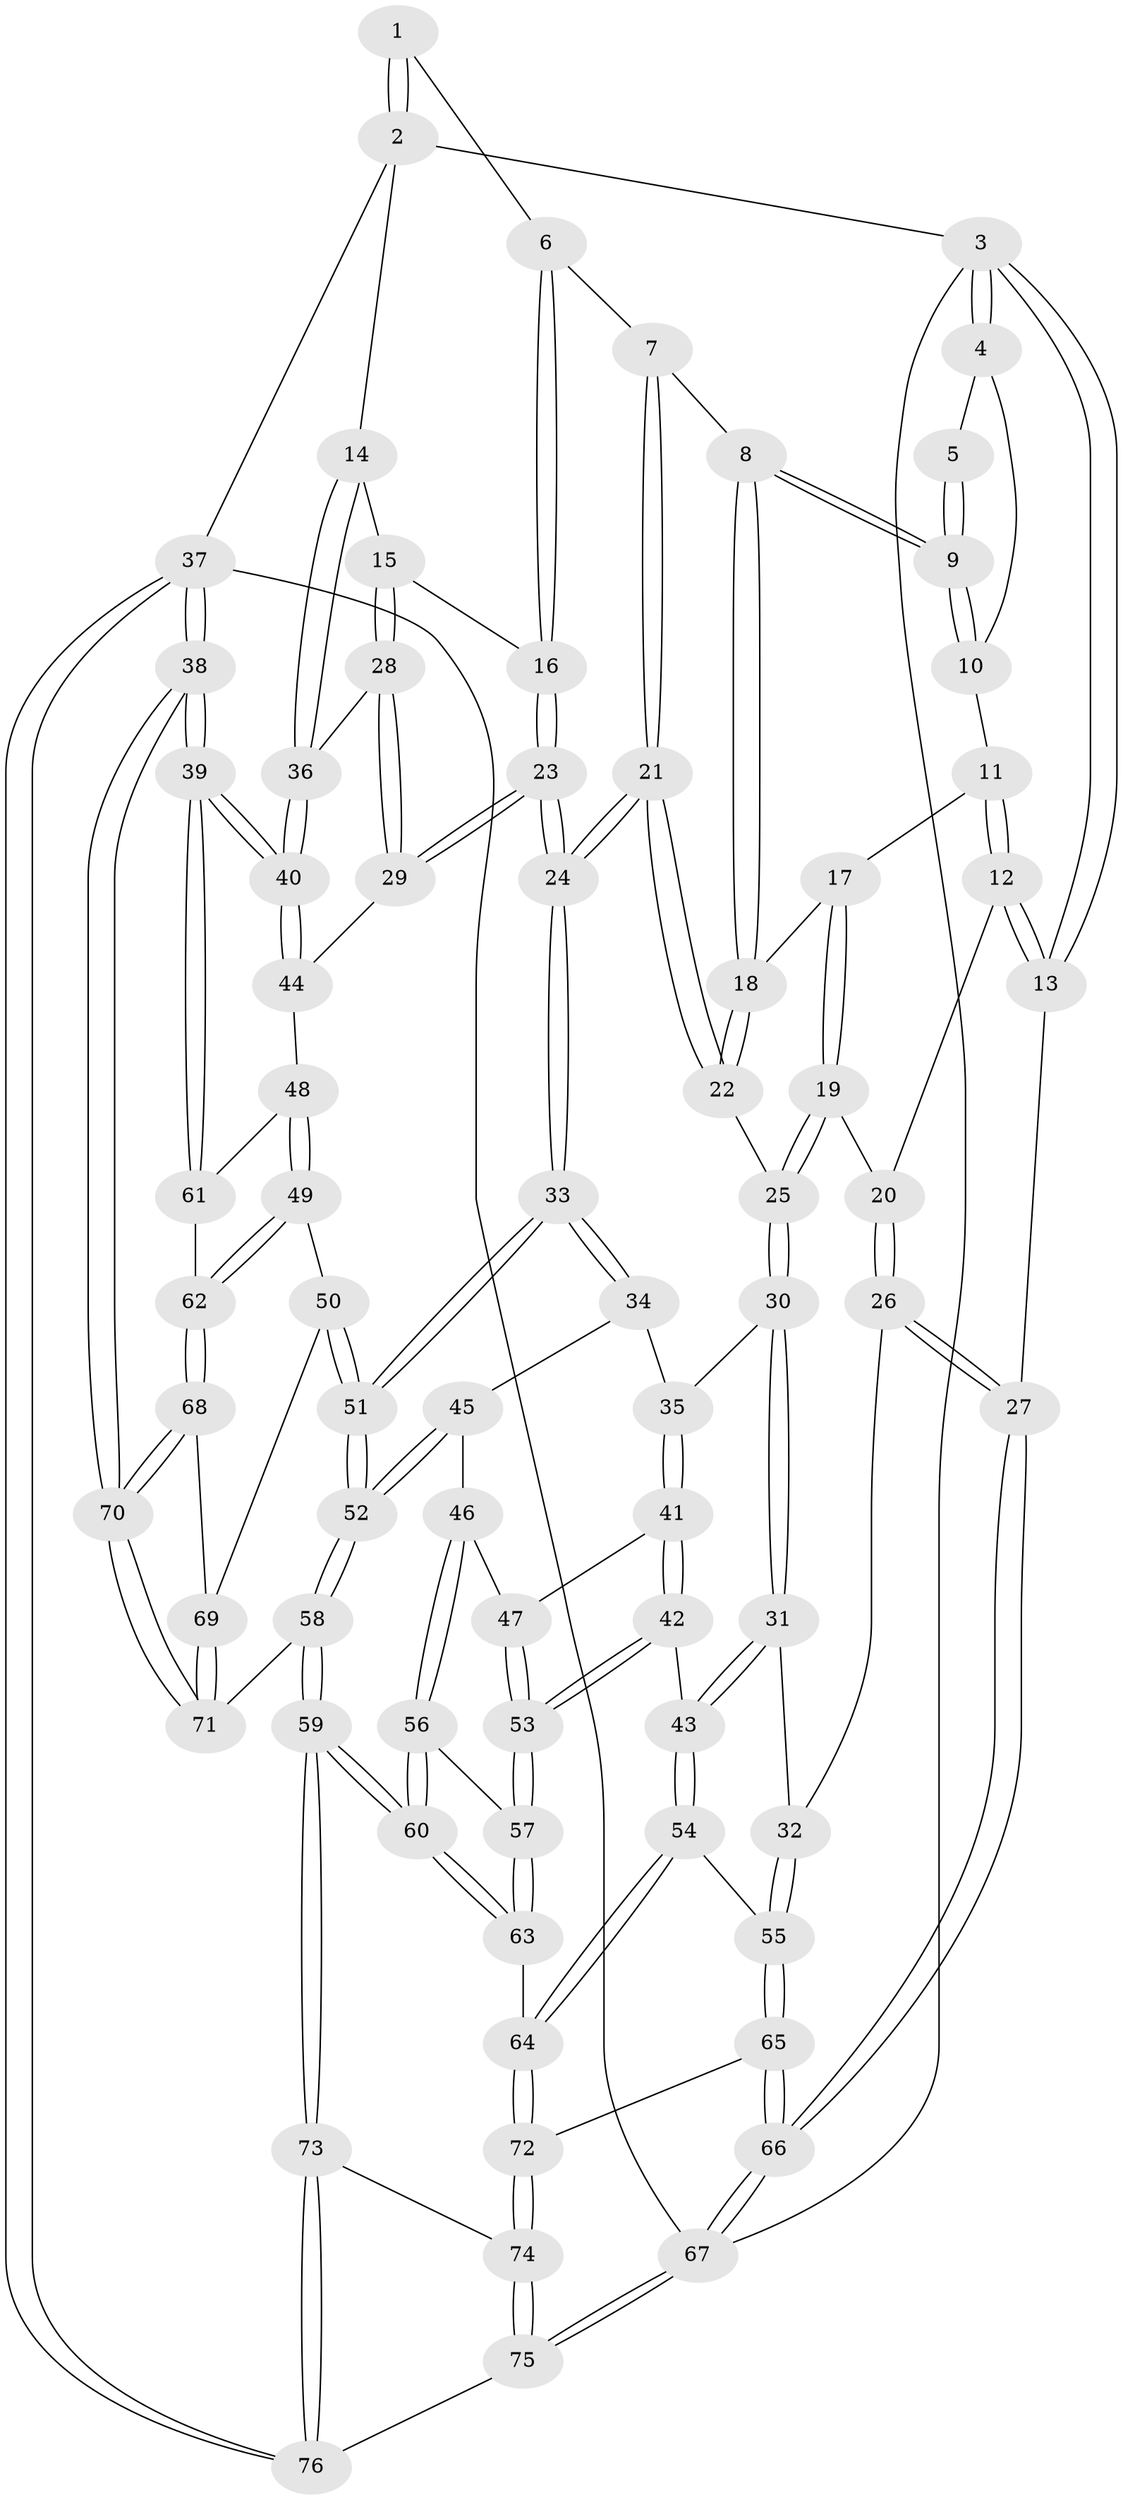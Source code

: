 // coarse degree distribution, {4: 0.22580645161290322, 3: 0.45161290322580644, 2: 0.25806451612903225, 5: 0.06451612903225806}
// Generated by graph-tools (version 1.1) at 2025/54/03/04/25 22:54:46]
// undirected, 76 vertices, 187 edges
graph export_dot {
  node [color=gray90,style=filled];
  1 [pos="+0.7336552979590941+0"];
  2 [pos="+1+0"];
  3 [pos="+0+0"];
  4 [pos="+0.12184115486281691+0"];
  5 [pos="+0.355687846585991+0"];
  6 [pos="+0.6256475733411454+0.09821148538662589"];
  7 [pos="+0.4563699013981803+0.1789001801510924"];
  8 [pos="+0.4377758679141336+0.17182402454242665"];
  9 [pos="+0.4339645276849884+0.1587537718404068"];
  10 [pos="+0.16900661191374544+0.0432590186149222"];
  11 [pos="+0.18018594022333756+0.12177538169491166"];
  12 [pos="+0.13692215440630426+0.20857925045416356"];
  13 [pos="+0+0.2385003520125635"];
  14 [pos="+1+0"];
  15 [pos="+1+0.03784480429618804"];
  16 [pos="+0.7176453634721913+0.27048557397709017"];
  17 [pos="+0.32131852646848763+0.1997121798801038"];
  18 [pos="+0.3723679539566738+0.20521951848375034"];
  19 [pos="+0.200319994310362+0.3281826982217794"];
  20 [pos="+0.16062642406947317+0.29938303141488026"];
  21 [pos="+0.5937438854574791+0.4335701707963089"];
  22 [pos="+0.34514403262569815+0.3249757648508239"];
  23 [pos="+0.6475714743054347+0.4906442132397767"];
  24 [pos="+0.6414636270638698+0.49404962350153786"];
  25 [pos="+0.25484809934761105+0.4122498316277115"];
  26 [pos="+0+0.48828456251163666"];
  27 [pos="+0+0.48754923357583135"];
  28 [pos="+0.781783969301577+0.48177276025429344"];
  29 [pos="+0.7689082697653425+0.49017858059087394"];
  30 [pos="+0.25722591521312804+0.4755483593217031"];
  31 [pos="+0.08245195955795212+0.5459018121041309"];
  32 [pos="+0+0.5297674104542743"];
  33 [pos="+0.6302910560175885+0.5115888202348734"];
  34 [pos="+0.4286936787816931+0.5267025882012156"];
  35 [pos="+0.3266622837006562+0.5216566250959843"];
  36 [pos="+1+0.3027284074154836"];
  37 [pos="+1+1"];
  38 [pos="+1+1"];
  39 [pos="+1+0.643584592273869"];
  40 [pos="+1+0.5988719301413905"];
  41 [pos="+0.29883288401734526+0.6290538567608822"];
  42 [pos="+0.18035376420996185+0.6970527286614199"];
  43 [pos="+0.16818226953963702+0.6957504390141861"];
  44 [pos="+0.847940237427052+0.5425737305020885"];
  45 [pos="+0.383184460368362+0.6831966396083566"];
  46 [pos="+0.34726532232741314+0.7080739071884348"];
  47 [pos="+0.2997154606591245+0.6320239515007765"];
  48 [pos="+0.9245711136256061+0.6990736110535322"];
  49 [pos="+0.9067092580776132+0.7311760768048867"];
  50 [pos="+0.8737410378388574+0.7447954776914596"];
  51 [pos="+0.6278614699386891+0.7324187179350261"];
  52 [pos="+0.6153738210864403+0.7750022355534295"];
  53 [pos="+0.26482155798947765+0.759955970442119"];
  54 [pos="+0.1125157381815702+0.7952360678950421"];
  55 [pos="+0.09012765511113086+0.8050410514275613"];
  56 [pos="+0.34895782260177327+0.7349030227488631"];
  57 [pos="+0.27024037723779026+0.767973893967186"];
  58 [pos="+0.6047165400793281+0.8217827530303337"];
  59 [pos="+0.5662503755550112+0.8751141862492854"];
  60 [pos="+0.5297275166446784+0.8641679152183909"];
  61 [pos="+1+0.6763592142031544"];
  62 [pos="+0.9480981484389802+0.7885940057133559"];
  63 [pos="+0.26057587755434447+0.8534462195950098"];
  64 [pos="+0.2549283871264856+0.8580747768062463"];
  65 [pos="+0.007437208190756221+0.8862321146979096"];
  66 [pos="+0+1"];
  67 [pos="+0+1"];
  68 [pos="+0.9613525856651203+0.8084012190862699"];
  69 [pos="+0.8746801186701287+0.8122685632371767"];
  70 [pos="+1+1"];
  71 [pos="+0.8559352578633684+0.9091279939164659"];
  72 [pos="+0.23524373325640424+0.929530279744007"];
  73 [pos="+0.5592779514653938+0.9284570972364191"];
  74 [pos="+0.2374072021721231+0.9452422943837938"];
  75 [pos="+0.22491281136175897+1"];
  76 [pos="+0.5435990962082354+1"];
  1 -- 2;
  1 -- 2;
  1 -- 6;
  2 -- 3;
  2 -- 14;
  2 -- 37;
  3 -- 4;
  3 -- 4;
  3 -- 13;
  3 -- 13;
  3 -- 67;
  4 -- 5;
  4 -- 10;
  5 -- 9;
  5 -- 9;
  6 -- 7;
  6 -- 16;
  6 -- 16;
  7 -- 8;
  7 -- 21;
  7 -- 21;
  8 -- 9;
  8 -- 9;
  8 -- 18;
  8 -- 18;
  9 -- 10;
  9 -- 10;
  10 -- 11;
  11 -- 12;
  11 -- 12;
  11 -- 17;
  12 -- 13;
  12 -- 13;
  12 -- 20;
  13 -- 27;
  14 -- 15;
  14 -- 36;
  14 -- 36;
  15 -- 16;
  15 -- 28;
  15 -- 28;
  16 -- 23;
  16 -- 23;
  17 -- 18;
  17 -- 19;
  17 -- 19;
  18 -- 22;
  18 -- 22;
  19 -- 20;
  19 -- 25;
  19 -- 25;
  20 -- 26;
  20 -- 26;
  21 -- 22;
  21 -- 22;
  21 -- 24;
  21 -- 24;
  22 -- 25;
  23 -- 24;
  23 -- 24;
  23 -- 29;
  23 -- 29;
  24 -- 33;
  24 -- 33;
  25 -- 30;
  25 -- 30;
  26 -- 27;
  26 -- 27;
  26 -- 32;
  27 -- 66;
  27 -- 66;
  28 -- 29;
  28 -- 29;
  28 -- 36;
  29 -- 44;
  30 -- 31;
  30 -- 31;
  30 -- 35;
  31 -- 32;
  31 -- 43;
  31 -- 43;
  32 -- 55;
  32 -- 55;
  33 -- 34;
  33 -- 34;
  33 -- 51;
  33 -- 51;
  34 -- 35;
  34 -- 45;
  35 -- 41;
  35 -- 41;
  36 -- 40;
  36 -- 40;
  37 -- 38;
  37 -- 38;
  37 -- 76;
  37 -- 76;
  37 -- 67;
  38 -- 39;
  38 -- 39;
  38 -- 70;
  38 -- 70;
  39 -- 40;
  39 -- 40;
  39 -- 61;
  39 -- 61;
  40 -- 44;
  40 -- 44;
  41 -- 42;
  41 -- 42;
  41 -- 47;
  42 -- 43;
  42 -- 53;
  42 -- 53;
  43 -- 54;
  43 -- 54;
  44 -- 48;
  45 -- 46;
  45 -- 52;
  45 -- 52;
  46 -- 47;
  46 -- 56;
  46 -- 56;
  47 -- 53;
  47 -- 53;
  48 -- 49;
  48 -- 49;
  48 -- 61;
  49 -- 50;
  49 -- 62;
  49 -- 62;
  50 -- 51;
  50 -- 51;
  50 -- 69;
  51 -- 52;
  51 -- 52;
  52 -- 58;
  52 -- 58;
  53 -- 57;
  53 -- 57;
  54 -- 55;
  54 -- 64;
  54 -- 64;
  55 -- 65;
  55 -- 65;
  56 -- 57;
  56 -- 60;
  56 -- 60;
  57 -- 63;
  57 -- 63;
  58 -- 59;
  58 -- 59;
  58 -- 71;
  59 -- 60;
  59 -- 60;
  59 -- 73;
  59 -- 73;
  60 -- 63;
  60 -- 63;
  61 -- 62;
  62 -- 68;
  62 -- 68;
  63 -- 64;
  64 -- 72;
  64 -- 72;
  65 -- 66;
  65 -- 66;
  65 -- 72;
  66 -- 67;
  66 -- 67;
  67 -- 75;
  67 -- 75;
  68 -- 69;
  68 -- 70;
  68 -- 70;
  69 -- 71;
  69 -- 71;
  70 -- 71;
  70 -- 71;
  72 -- 74;
  72 -- 74;
  73 -- 74;
  73 -- 76;
  73 -- 76;
  74 -- 75;
  74 -- 75;
  75 -- 76;
}
